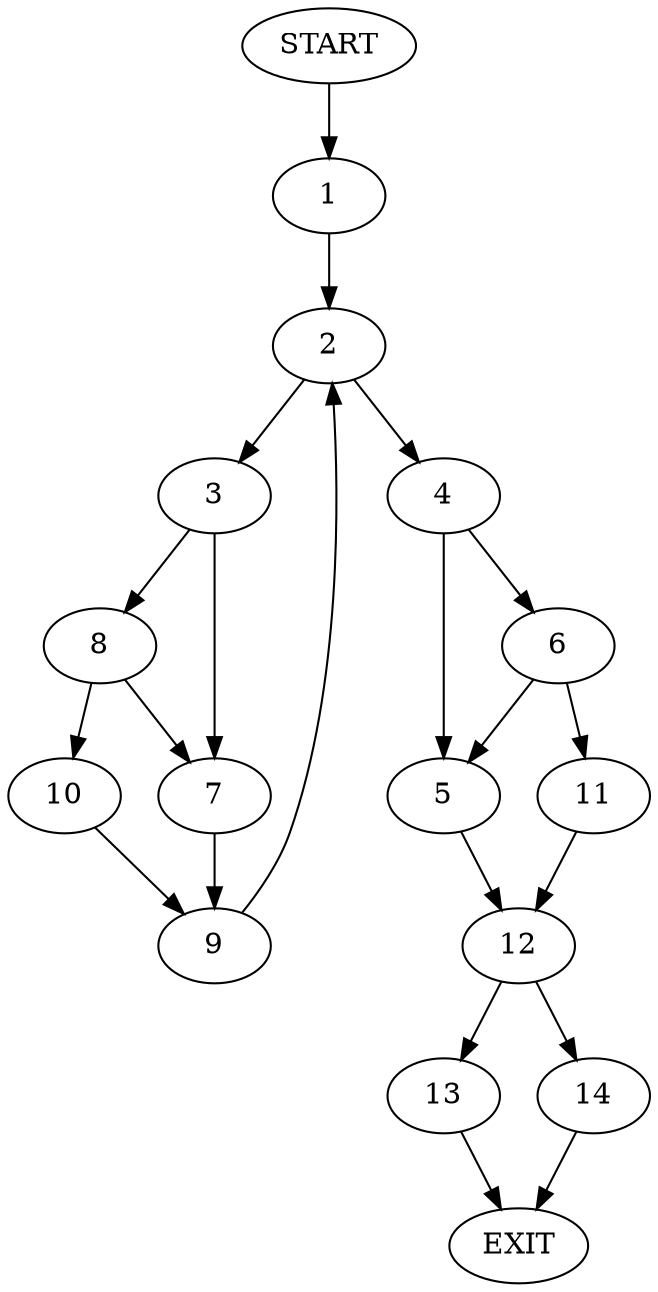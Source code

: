 digraph {
0 [label="START"]
15 [label="EXIT"]
0 -> 1
1 -> 2
2 -> 3
2 -> 4
4 -> 5
4 -> 6
3 -> 7
3 -> 8
7 -> 9
8 -> 7
8 -> 10
10 -> 9
9 -> 2
6 -> 5
6 -> 11
5 -> 12
11 -> 12
12 -> 13
12 -> 14
13 -> 15
14 -> 15
}
